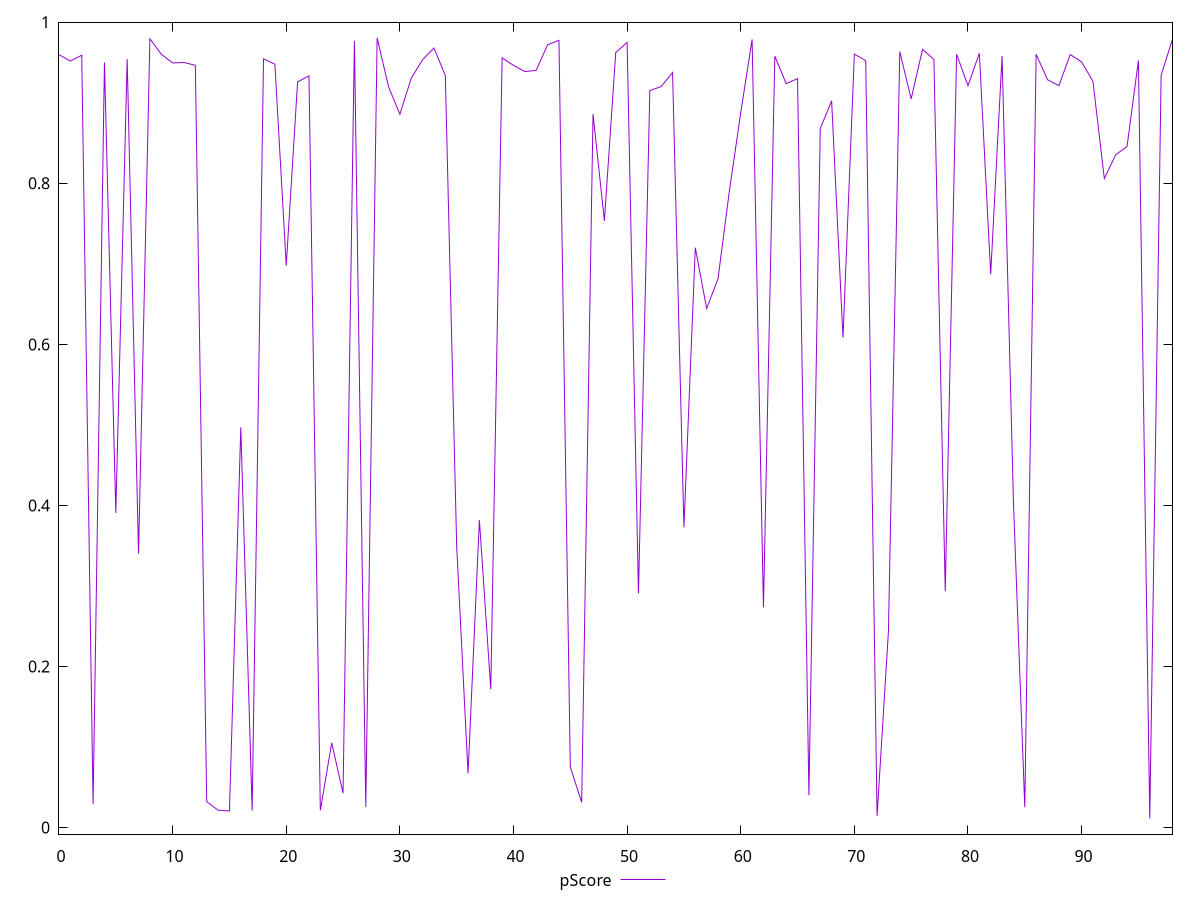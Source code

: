 reset

$pScore <<EOF
0 0.9597942044881513
1 0.9518362262198012
2 0.9591112284027891
3 0.028887587679898297
4 0.9501790501730407
5 0.3907182259477126
6 0.9543296486390405
7 0.340075993835462
8 0.9795371861364728
9 0.9603109597839552
10 0.9495073304190796
11 0.9500521905085904
12 0.946608581719777
13 0.032229976256905934
14 0.021467634852476603
15 0.02048882985800443
16 0.49699669359672527
17 0.02102265814006088
18 0.9546668029515946
19 0.9479089890382382
20 0.6979438358698021
21 0.9260636207839119
22 0.9333978770677099
23 0.02137996811291648
24 0.10502928046054832
25 0.042694981150588285
26 0.9766721462800301
27 0.025545112950140225
28 0.9805940788754497
29 0.9200484222486403
30 0.8857798263380291
31 0.930510130785339
32 0.9535357291518464
33 0.9680926445092027
34 0.9338987714990056
35 0.3496332294642745
36 0.06727723064161822
37 0.38173807503076035
38 0.17179534711401506
39 0.9558097596521835
40 0.9465302609198956
41 0.9387437904972099
42 0.9403625140853595
43 0.9720581758319238
44 0.9776164583651608
45 0.07516057312128271
46 0.031350833507485076
47 0.8859355248325851
48 0.7533401978066051
49 0.9624136998514238
50 0.9749765763438756
51 0.2909030335743636
52 0.9152771126684822
53 0.9201743820349733
54 0.9376088819438697
55 0.37283348756878826
56 0.7200812858508622
57 0.6446045848213136
58 0.6813906681529864
59 0.790543245831262
60 0.8875944205232987
61 0.978761740304478
62 0.27347987696388704
63 0.9579416888963408
64 0.9237903720914006
65 0.9300568861765065
66 0.04023353087710463
67 0.8679382215294132
68 0.9024511301906571
69 0.6083291093784513
70 0.9604916350186584
71 0.9522839415467977
72 0.014485715092397156
73 0.2436375252636379
74 0.9635210040127451
75 0.904806960599869
76 0.9663417208420697
77 0.95394014373435
78 0.29343080408739364
79 0.9602622899537512
80 0.921170489514734
81 0.9615256015141722
82 0.6870467577600463
83 0.9580494991696036
84 0.4049499697260147
85 0.025227660399114782
86 0.9602554531051203
87 0.9286134696438725
88 0.9213319324712685
89 0.9599219797533132
90 0.9507901822272038
91 0.9266326010342077
92 0.8059077409426787
93 0.8354431787878687
94 0.8457453838199573
95 0.9525909783730462
96 0.011184686936484722
97 0.9343898803098585
98 0.9791254206876672
EOF

set key outside below
set xrange [0:98]
set yrange [-0.008203500902294578:0.999982266714229]
set trange [-0.008203500902294578:0.999982266714229]
set terminal svg size 640, 500 enhanced background rgb 'white'
set output "reports/report_00027_2021-02-24T12-40-31.850Z/largest-contentful-paint/samples/card/pScore/values.svg"

plot $pScore title "pScore" with line

reset
